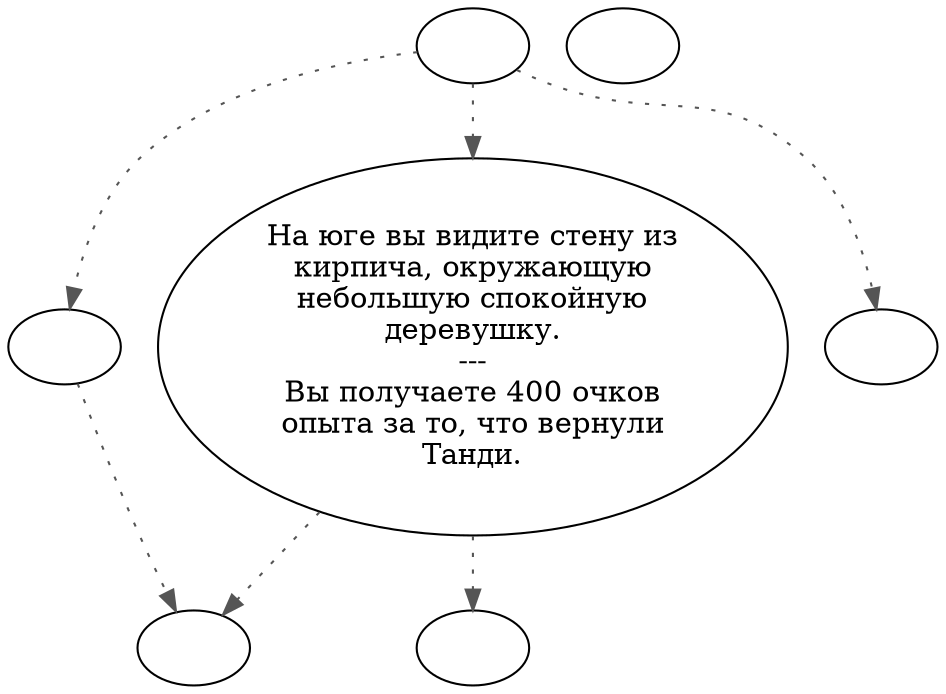 digraph shadywst {
  "start" [style=filled       fillcolor="#FFFFFF"       color="#000000"]
  "start" -> "map_enter_p_proc" [style=dotted color="#555555"]
  "start" -> "map_update_p_proc" [style=dotted color="#555555"]
  "start" -> "map_exit_p_proc" [style=dotted color="#555555"]
  "start" [label=""]
  "combat_p_proc" [style=filled       fillcolor="#FFFFFF"       color="#000000"]
  "combat_p_proc" [label=""]
  "map_enter_p_proc" [style=filled       fillcolor="#FFFFFF"       color="#000000"]
  "map_enter_p_proc" -> "Lighting" [style=dotted color="#555555"]
  "map_enter_p_proc" -> "Where_To_Start" [style=dotted color="#555555"]
  "map_enter_p_proc" [label="На юге вы видите стену из\nкирпича, окружающую\nнебольшую спокойную\nдеревушку.\n---\nВы получаете 400 очков\nопыта за то, что вернули\nТанди."]
  "map_update_p_proc" [style=filled       fillcolor="#FFFFFF"       color="#000000"]
  "map_update_p_proc" -> "Lighting" [style=dotted color="#555555"]
  "map_update_p_proc" [label=""]
  "map_exit_p_proc" [style=filled       fillcolor="#FFFFFF"       color="#000000"]
  "map_exit_p_proc" [label=""]
  "Lighting" [style=filled       fillcolor="#FFFFFF"       color="#000000"]
  "Lighting" [label=""]
  "Where_To_Start" [style=filled       fillcolor="#FFFFFF"       color="#000000"]
  "Where_To_Start" [label=""]
}